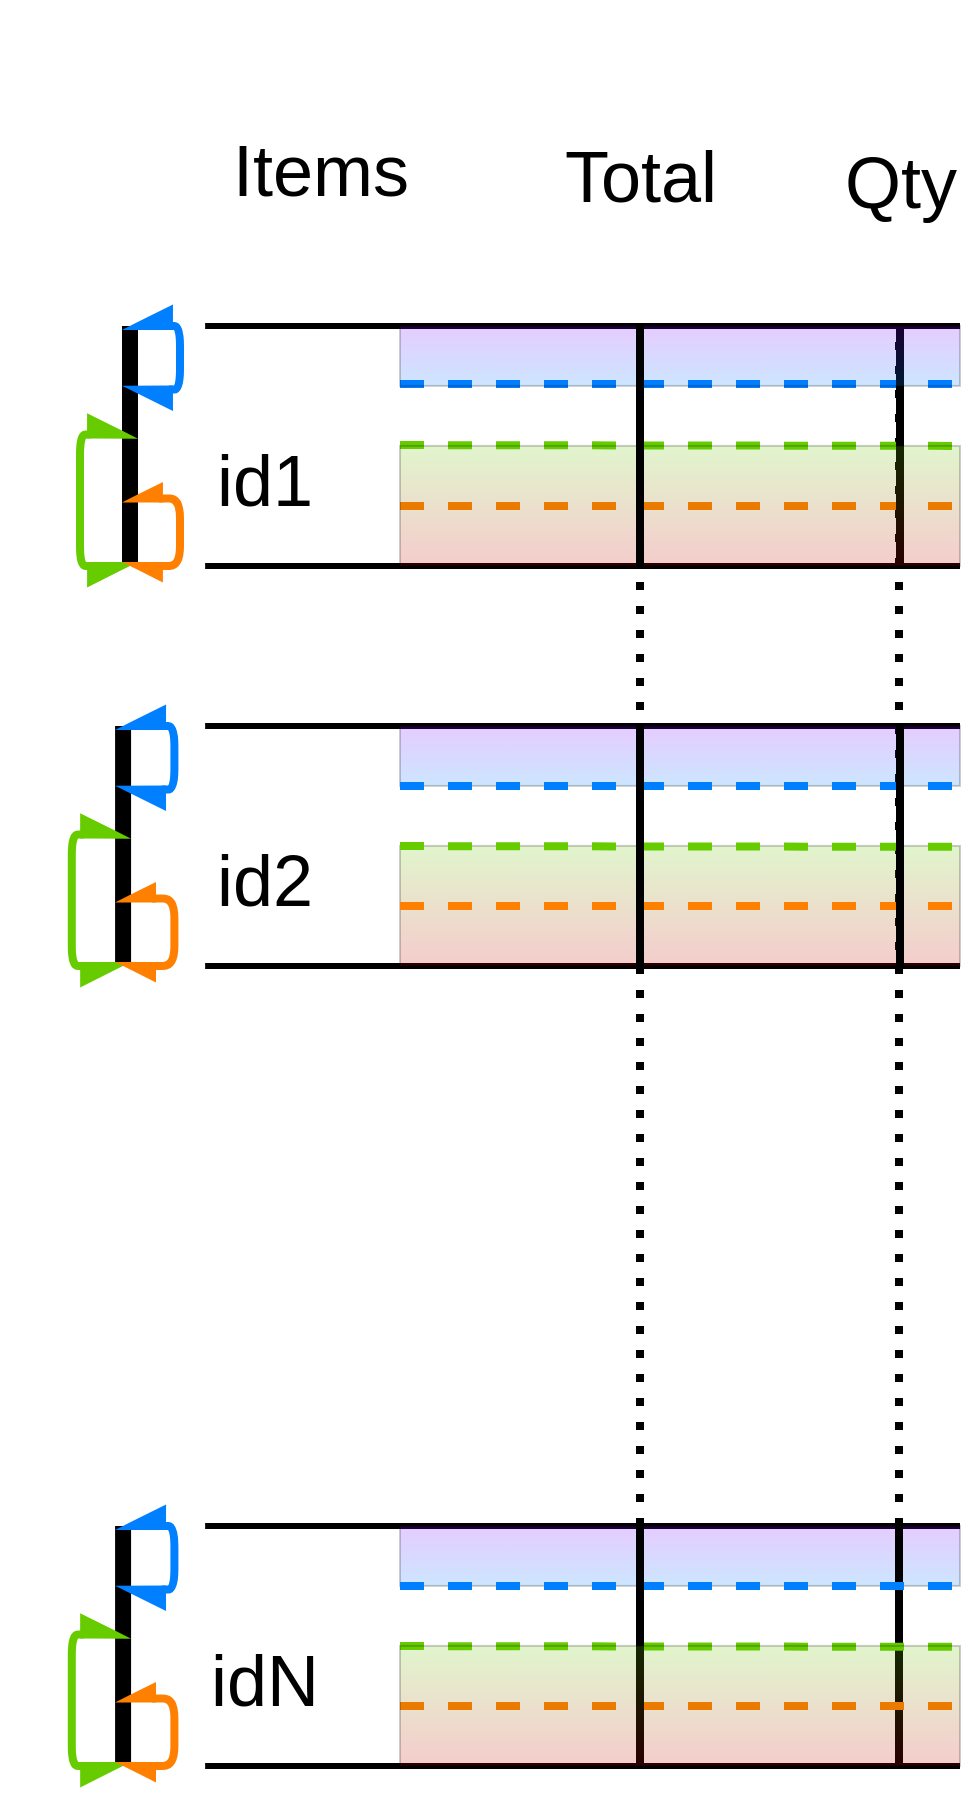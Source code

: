 <mxfile version="15.9.6" type="google"><diagram id="RdX3b0L1FULUd2-4z5eK" name="Page-1"><mxGraphModel dx="1422" dy="644" grid="1" gridSize="10" guides="1" tooltips="1" connect="1" arrows="1" fold="1" page="1" pageScale="1" pageWidth="850" pageHeight="1100" math="0" shadow="0"><root><mxCell id="0"/><mxCell id="1" parent="0"/><mxCell id="88gqaHY23tCThqXOEvjJ-1" value="Items" style="shape=image;html=1;verticalAlign=top;verticalLabelPosition=bottom;labelBackgroundColor=#ffffff;imageAspect=0;aspect=fixed;image=https://cdn0.iconfinder.com/data/icons/containers/128/palet02.png;fontSize=36;" vertex="1" parent="1"><mxGeometry x="223.333" y="42.95" width="54.106" height="54.106" as="geometry"/></mxCell><mxCell id="88gqaHY23tCThqXOEvjJ-2" value="" style="endArrow=none;html=1;fontSize=36;strokeWidth=3;entryX=1;entryY=0;entryDx=0;entryDy=0;" edge="1" parent="1" target="88gqaHY23tCThqXOEvjJ-47"><mxGeometry width="50" height="50" relative="1" as="geometry"><mxPoint x="192.564" y="202.95" as="sourcePoint"/><mxPoint x="170.0" y="42.95" as="targetPoint"/></mxGeometry></mxCell><mxCell id="88gqaHY23tCThqXOEvjJ-3" value="" style="endArrow=none;html=1;fontSize=36;strokeWidth=3;entryX=1;entryY=1;entryDx=0;entryDy=0;" edge="1" parent="1" target="88gqaHY23tCThqXOEvjJ-46"><mxGeometry width="50" height="50" relative="1" as="geometry"><mxPoint x="192.564" y="322.95" as="sourcePoint"/><mxPoint x="170.0" y="162.95" as="targetPoint"/></mxGeometry></mxCell><mxCell id="88gqaHY23tCThqXOEvjJ-4" value="" style="group" vertex="1" connectable="0" parent="1"><mxGeometry x="90" y="202.95" width="102.564" height="120" as="geometry"/></mxCell><mxCell id="88gqaHY23tCThqXOEvjJ-5" value="" style="group" vertex="1" connectable="0" parent="88gqaHY23tCThqXOEvjJ-4"><mxGeometry width="102.564" height="120" as="geometry"/></mxCell><mxCell id="88gqaHY23tCThqXOEvjJ-6" value="" style="group" vertex="1" connectable="0" parent="88gqaHY23tCThqXOEvjJ-5"><mxGeometry width="102.564" height="120" as="geometry"/></mxCell><mxCell id="88gqaHY23tCThqXOEvjJ-7" value="" style="group" vertex="1" connectable="0" parent="88gqaHY23tCThqXOEvjJ-6"><mxGeometry x="40" width="50" height="120" as="geometry"/></mxCell><mxCell id="88gqaHY23tCThqXOEvjJ-8" value="" style="endArrow=none;html=1;strokeWidth=8;" edge="1" parent="88gqaHY23tCThqXOEvjJ-7"><mxGeometry width="50" height="50" relative="1" as="geometry"><mxPoint x="25.0" y="120" as="sourcePoint"/><mxPoint x="25.0" as="targetPoint"/></mxGeometry></mxCell><mxCell id="88gqaHY23tCThqXOEvjJ-9" value="" style="endArrow=async;html=1;strokeColor=#007FFF;strokeWidth=4;startArrow=async;startFill=1;endFill=1;edgeStyle=orthogonalEdgeStyle;exitX=0.5;exitY=1;exitDx=0;exitDy=0;sourcePerimeterSpacing=0;startSize=11;endSize=11;" edge="1" parent="88gqaHY23tCThqXOEvjJ-7"><mxGeometry width="50" height="50" relative="1" as="geometry"><mxPoint x="25.0" as="sourcePoint"/><mxPoint x="25.0" y="31.875" as="targetPoint"/><Array as="points"><mxPoint x="50"/></Array></mxGeometry></mxCell><mxCell id="88gqaHY23tCThqXOEvjJ-10" value="" style="endArrow=async;html=1;strokeColor=#66CC00;strokeWidth=4;fontSize=45;fontColor=#0066CC;edgeStyle=orthogonalEdgeStyle;startArrow=async;startFill=1;endFill=1;endSize=11;startSize=11;" edge="1" parent="88gqaHY23tCThqXOEvjJ-7"><mxGeometry width="50" height="50" relative="1" as="geometry"><mxPoint x="25.0" y="120" as="sourcePoint"/><mxPoint x="25.0" y="54.375" as="targetPoint"/><Array as="points"><mxPoint y="120"/><mxPoint y="54.375"/></Array></mxGeometry></mxCell><mxCell id="88gqaHY23tCThqXOEvjJ-11" value="" style="endArrow=async;html=1;strokeColor=#FF8000;strokeWidth=4;fontSize=45;fontColor=#4D9900;edgeStyle=orthogonalEdgeStyle;startArrow=async;startFill=1;endFill=1;" edge="1" parent="88gqaHY23tCThqXOEvjJ-7"><mxGeometry width="50" height="50" relative="1" as="geometry"><mxPoint x="25.0" y="86.25" as="sourcePoint"/><mxPoint x="25.0" y="120" as="targetPoint"/><Array as="points"><mxPoint x="25.0" y="86.25"/><mxPoint x="50" y="86.25"/><mxPoint x="50" y="120"/></Array></mxGeometry></mxCell><mxCell id="88gqaHY23tCThqXOEvjJ-12" value="" style="group" vertex="1" connectable="0" parent="1"><mxGeometry x="110.513" y="402.95" width="82.051" height="120" as="geometry"/></mxCell><mxCell id="88gqaHY23tCThqXOEvjJ-13" value="" style="group" vertex="1" connectable="0" parent="88gqaHY23tCThqXOEvjJ-12"><mxGeometry width="82.051" height="120" as="geometry"/></mxCell><mxCell id="88gqaHY23tCThqXOEvjJ-14" value="" style="group" vertex="1" connectable="0" parent="88gqaHY23tCThqXOEvjJ-13"><mxGeometry width="82.051" height="120" as="geometry"/></mxCell><mxCell id="88gqaHY23tCThqXOEvjJ-15" value="" style="group" vertex="1" connectable="0" parent="88gqaHY23tCThqXOEvjJ-14"><mxGeometry width="82.051" height="120" as="geometry"/></mxCell><mxCell id="88gqaHY23tCThqXOEvjJ-16" value="" style="endArrow=none;html=1;strokeWidth=8;" edge="1" parent="88gqaHY23tCThqXOEvjJ-15"><mxGeometry width="50" height="50" relative="1" as="geometry"><mxPoint x="41.026" y="120" as="sourcePoint"/><mxPoint x="41.026" as="targetPoint"/></mxGeometry></mxCell><mxCell id="88gqaHY23tCThqXOEvjJ-17" value="" style="endArrow=async;html=1;strokeColor=#007FFF;strokeWidth=4;startArrow=async;startFill=1;endFill=1;edgeStyle=orthogonalEdgeStyle;exitX=0.5;exitY=1;exitDx=0;exitDy=0;sourcePerimeterSpacing=0;startSize=11;endSize=11;" edge="1" parent="88gqaHY23tCThqXOEvjJ-15"><mxGeometry width="50" height="50" relative="1" as="geometry"><mxPoint x="41.026" as="sourcePoint"/><mxPoint x="41.026" y="31.875" as="targetPoint"/><Array as="points"><mxPoint x="66.667"/></Array></mxGeometry></mxCell><mxCell id="88gqaHY23tCThqXOEvjJ-18" value="" style="endArrow=async;html=1;strokeColor=#66CC00;strokeWidth=4;fontSize=45;fontColor=#0066CC;edgeStyle=orthogonalEdgeStyle;startArrow=async;startFill=1;endFill=1;endSize=11;startSize=11;" edge="1" parent="88gqaHY23tCThqXOEvjJ-15"><mxGeometry width="50" height="50" relative="1" as="geometry"><mxPoint x="41.026" y="120" as="sourcePoint"/><mxPoint x="41.026" y="54.375" as="targetPoint"/><Array as="points"><mxPoint x="15.385" y="120"/><mxPoint x="15.385" y="54.375"/></Array></mxGeometry></mxCell><mxCell id="88gqaHY23tCThqXOEvjJ-19" value="" style="endArrow=async;html=1;strokeColor=#FF8000;strokeWidth=4;fontSize=45;fontColor=#4D9900;edgeStyle=orthogonalEdgeStyle;startArrow=async;startFill=1;endFill=1;" edge="1" parent="88gqaHY23tCThqXOEvjJ-15"><mxGeometry width="50" height="50" relative="1" as="geometry"><mxPoint x="41.026" y="86.25" as="sourcePoint"/><mxPoint x="41.026" y="120" as="targetPoint"/><Array as="points"><mxPoint x="41.026" y="86.25"/><mxPoint x="66.667" y="86.25"/><mxPoint x="66.667" y="120"/></Array></mxGeometry></mxCell><mxCell id="88gqaHY23tCThqXOEvjJ-20" value="" style="endArrow=none;html=1;fontSize=36;strokeWidth=3;entryX=1;entryY=0;entryDx=0;entryDy=0;" edge="1" parent="1" target="88gqaHY23tCThqXOEvjJ-48"><mxGeometry width="50" height="50" relative="1" as="geometry"><mxPoint x="192.564" y="402.95" as="sourcePoint"/><mxPoint x="170.0" y="242.95" as="targetPoint"/></mxGeometry></mxCell><mxCell id="88gqaHY23tCThqXOEvjJ-21" value="" style="endArrow=none;html=1;fontSize=36;strokeWidth=3;entryX=1;entryY=1;entryDx=0;entryDy=0;" edge="1" parent="1" target="88gqaHY23tCThqXOEvjJ-45"><mxGeometry width="50" height="50" relative="1" as="geometry"><mxPoint x="192.564" y="522.95" as="sourcePoint"/><mxPoint x="170.0" y="362.95" as="targetPoint"/></mxGeometry></mxCell><mxCell id="88gqaHY23tCThqXOEvjJ-22" value="" style="group" vertex="1" connectable="0" parent="1"><mxGeometry x="110.513" y="802.95" width="82.051" height="120" as="geometry"/></mxCell><mxCell id="88gqaHY23tCThqXOEvjJ-23" value="" style="group" vertex="1" connectable="0" parent="88gqaHY23tCThqXOEvjJ-22"><mxGeometry width="82.051" height="120" as="geometry"/></mxCell><mxCell id="88gqaHY23tCThqXOEvjJ-24" value="" style="group" vertex="1" connectable="0" parent="88gqaHY23tCThqXOEvjJ-23"><mxGeometry width="82.051" height="120" as="geometry"/></mxCell><mxCell id="88gqaHY23tCThqXOEvjJ-25" value="" style="group" vertex="1" connectable="0" parent="88gqaHY23tCThqXOEvjJ-24"><mxGeometry width="82.051" height="120" as="geometry"/></mxCell><mxCell id="88gqaHY23tCThqXOEvjJ-26" value="" style="endArrow=none;html=1;strokeWidth=8;" edge="1" parent="88gqaHY23tCThqXOEvjJ-25"><mxGeometry width="50" height="50" relative="1" as="geometry"><mxPoint x="41.026" y="120" as="sourcePoint"/><mxPoint x="41.026" as="targetPoint"/></mxGeometry></mxCell><mxCell id="88gqaHY23tCThqXOEvjJ-27" value="" style="endArrow=async;html=1;strokeColor=#007FFF;strokeWidth=4;startArrow=async;startFill=1;endFill=1;edgeStyle=orthogonalEdgeStyle;exitX=0.5;exitY=1;exitDx=0;exitDy=0;sourcePerimeterSpacing=0;startSize=11;endSize=11;" edge="1" parent="88gqaHY23tCThqXOEvjJ-25"><mxGeometry width="50" height="50" relative="1" as="geometry"><mxPoint x="41.026" as="sourcePoint"/><mxPoint x="41.026" y="31.875" as="targetPoint"/><Array as="points"><mxPoint x="66.667"/></Array></mxGeometry></mxCell><mxCell id="88gqaHY23tCThqXOEvjJ-28" value="" style="endArrow=async;html=1;strokeColor=#66CC00;strokeWidth=4;fontSize=45;fontColor=#0066CC;edgeStyle=orthogonalEdgeStyle;startArrow=async;startFill=1;endFill=1;endSize=11;startSize=11;" edge="1" parent="88gqaHY23tCThqXOEvjJ-25"><mxGeometry width="50" height="50" relative="1" as="geometry"><mxPoint x="41.026" y="120" as="sourcePoint"/><mxPoint x="41.026" y="54.375" as="targetPoint"/><Array as="points"><mxPoint x="15.385" y="120"/><mxPoint x="15.385" y="54.375"/></Array></mxGeometry></mxCell><mxCell id="88gqaHY23tCThqXOEvjJ-29" value="" style="endArrow=async;html=1;strokeColor=#FF8000;strokeWidth=4;fontSize=45;fontColor=#4D9900;edgeStyle=orthogonalEdgeStyle;startArrow=async;startFill=1;endFill=1;" edge="1" parent="88gqaHY23tCThqXOEvjJ-25"><mxGeometry width="50" height="50" relative="1" as="geometry"><mxPoint x="41.026" y="86.25" as="sourcePoint"/><mxPoint x="41.026" y="120" as="targetPoint"/><Array as="points"><mxPoint x="41.026" y="86.25"/><mxPoint x="66.667" y="86.25"/><mxPoint x="66.667" y="120"/></Array></mxGeometry></mxCell><mxCell id="88gqaHY23tCThqXOEvjJ-30" value="" style="endArrow=none;html=1;fontSize=36;strokeWidth=3;entryX=1;entryY=0;entryDx=0;entryDy=0;" edge="1" parent="1" target="88gqaHY23tCThqXOEvjJ-33"><mxGeometry width="50" height="50" relative="1" as="geometry"><mxPoint x="192.564" y="802.95" as="sourcePoint"/><mxPoint x="149.487" y="-117.05" as="targetPoint"/></mxGeometry></mxCell><mxCell id="88gqaHY23tCThqXOEvjJ-31" value="" style="endArrow=none;html=1;fontSize=36;strokeWidth=3;entryX=1;entryY=1;entryDx=0;entryDy=0;" edge="1" parent="1" target="88gqaHY23tCThqXOEvjJ-62"><mxGeometry width="50" height="50" relative="1" as="geometry"><mxPoint x="192.564" y="922.95" as="sourcePoint"/><mxPoint x="149.487" y="2.95" as="targetPoint"/></mxGeometry></mxCell><mxCell id="88gqaHY23tCThqXOEvjJ-32" value="idN" style="shape=image;html=1;verticalAlign=top;verticalLabelPosition=bottom;labelBackgroundColor=#ffffff;imageAspect=0;aspect=fixed;image=https://cdn4.iconfinder.com/data/icons/e-commerce-and-shopping-3/500/gift-present-128.png;fontSize=36;" vertex="1" parent="1"><mxGeometry x="202.821" y="812.95" width="38.647" height="38.647" as="geometry"/></mxCell><mxCell id="88gqaHY23tCThqXOEvjJ-33" value="" style="rounded=0;whiteSpace=wrap;html=1;shadow=0;glass=0;comic=0;gradientColor=#007FFF;fontSize=29;background-image: linear-gradient(45deg, #000 25%, transparent 25%, transparent 50%, #000 50%, #000 75%, transparent 75%, #fff);fillColor=#7F00FF;opacity=20;" vertex="1" parent="1"><mxGeometry x="290" y="802.95" width="280" height="30" as="geometry"/></mxCell><mxCell id="88gqaHY23tCThqXOEvjJ-34" value="id1" style="shape=image;html=1;verticalAlign=top;verticalLabelPosition=bottom;labelBackgroundColor=#ffffff;imageAspect=0;aspect=fixed;image=https://cdn4.iconfinder.com/data/icons/e-commerce-and-shopping-3/500/gift-present-128.png;fontSize=36;" vertex="1" parent="1"><mxGeometry x="202.821" y="212.95" width="38.647" height="38.647" as="geometry"/></mxCell><mxCell id="88gqaHY23tCThqXOEvjJ-35" value="id2" style="shape=image;html=1;verticalAlign=top;verticalLabelPosition=bottom;labelBackgroundColor=#ffffff;imageAspect=0;aspect=fixed;image=https://cdn4.iconfinder.com/data/icons/e-commerce-and-shopping-3/500/gift-present-128.png;fontSize=36;" vertex="1" parent="1"><mxGeometry x="202.821" y="412.95" width="38.647" height="38.647" as="geometry"/></mxCell><mxCell id="88gqaHY23tCThqXOEvjJ-36" value="Total" style="shape=image;html=1;verticalAlign=top;verticalLabelPosition=bottom;labelBackgroundColor=#ffffff;imageAspect=0;aspect=fixed;image=https://cdn0.iconfinder.com/data/icons/small-n-flat/24/678131-money-128.png;fontSize=36;" vertex="1" parent="1"><mxGeometry x="380" y="40.0" width="60" height="60" as="geometry"/></mxCell><mxCell id="88gqaHY23tCThqXOEvjJ-37" value="Qty" style="shape=image;html=1;verticalAlign=top;verticalLabelPosition=bottom;labelBackgroundColor=#ffffff;imageAspect=0;aspect=fixed;image=https://cdn4.iconfinder.com/data/icons/PLASTICXP/accounting/png/128/weight.png;fontSize=36;" vertex="1" parent="1"><mxGeometry x="510" y="42.95" width="60" height="60" as="geometry"/></mxCell><mxCell id="88gqaHY23tCThqXOEvjJ-38" value="" style="endArrow=none;dashed=1;html=1;dashPattern=1 2;strokeColor=#000000;strokeWidth=4;fontSize=36;" edge="1" parent="1"><mxGeometry width="50" height="50" relative="1" as="geometry"><mxPoint x="539.5" y="922.95" as="sourcePoint"/><mxPoint x="539.5" y="202.95" as="targetPoint"/></mxGeometry></mxCell><mxCell id="88gqaHY23tCThqXOEvjJ-39" value="" style="group" vertex="1" connectable="0" parent="1"><mxGeometry x="290" y="231.95" width="280" height="61" as="geometry"/></mxCell><mxCell id="88gqaHY23tCThqXOEvjJ-40" value="" style="endArrow=none;dashed=1;html=1;strokeWidth=4;fontSize=36;strokeColor=#007FFF;" edge="1" parent="88gqaHY23tCThqXOEvjJ-39"><mxGeometry width="50" height="50" relative="1" as="geometry"><mxPoint as="sourcePoint"/><mxPoint x="280" as="targetPoint"/></mxGeometry></mxCell><mxCell id="88gqaHY23tCThqXOEvjJ-41" value="" style="endArrow=none;dashed=1;html=1;strokeWidth=4;fontSize=36;strokeColor=#66CC00;" edge="1" parent="88gqaHY23tCThqXOEvjJ-39"><mxGeometry width="50" height="50" relative="1" as="geometry"><mxPoint y="30.58" as="sourcePoint"/><mxPoint x="280" y="31" as="targetPoint"/></mxGeometry></mxCell><mxCell id="88gqaHY23tCThqXOEvjJ-42" value="" style="endArrow=none;dashed=1;html=1;strokeWidth=4;fontSize=36;strokeColor=#FF8000;" edge="1" parent="88gqaHY23tCThqXOEvjJ-39"><mxGeometry width="50" height="50" relative="1" as="geometry"><mxPoint y="61" as="sourcePoint"/><mxPoint x="280" y="61" as="targetPoint"/></mxGeometry></mxCell><mxCell id="88gqaHY23tCThqXOEvjJ-43" value="" style="endArrow=none;html=1;strokeColor=#000000;strokeWidth=4;fontSize=36;" edge="1" parent="88gqaHY23tCThqXOEvjJ-39"><mxGeometry width="50" height="50" relative="1" as="geometry"><mxPoint x="250" y="90.5" as="sourcePoint"/><mxPoint x="250" y="-29.5" as="targetPoint"/></mxGeometry></mxCell><mxCell id="88gqaHY23tCThqXOEvjJ-44" value="" style="endArrow=none;html=1;strokeColor=#000000;strokeWidth=4;fontSize=36;" edge="1" parent="1"><mxGeometry width="50" height="50" relative="1" as="geometry"><mxPoint x="539.5" y="922.95" as="sourcePoint"/><mxPoint x="539.5" y="802.95" as="targetPoint"/></mxGeometry></mxCell><mxCell id="88gqaHY23tCThqXOEvjJ-45" value="" style="rounded=0;whiteSpace=wrap;html=1;shadow=0;glass=0;comic=0;gradientColor=#CC0000;fontSize=29;background-image: linear-gradient(45deg, #000 25%, transparent 25%, transparent 50%, #000 50%, #000 75%, transparent 75%, #fff);fillColor=#66CC00;opacity=20;" vertex="1" parent="1"><mxGeometry x="290" y="462.95" width="280" height="60" as="geometry"/></mxCell><mxCell id="88gqaHY23tCThqXOEvjJ-46" value="" style="rounded=0;whiteSpace=wrap;html=1;shadow=0;glass=0;comic=0;gradientColor=#CC0000;fontSize=29;background-image: linear-gradient(45deg, #000 25%, transparent 25%, transparent 50%, #000 50%, #000 75%, transparent 75%, #fff);fillColor=#66CC00;opacity=20;" vertex="1" parent="1"><mxGeometry x="290" y="262.95" width="280" height="60" as="geometry"/></mxCell><mxCell id="88gqaHY23tCThqXOEvjJ-47" value="" style="rounded=0;whiteSpace=wrap;html=1;shadow=0;glass=0;comic=0;gradientColor=#007FFF;fontSize=29;background-image: linear-gradient(45deg, #000 25%, transparent 25%, transparent 50%, #000 50%, #000 75%, transparent 75%, #fff);fillColor=#7F00FF;opacity=20;" vertex="1" parent="1"><mxGeometry x="290" y="202.95" width="280" height="30" as="geometry"/></mxCell><mxCell id="88gqaHY23tCThqXOEvjJ-48" value="" style="rounded=0;whiteSpace=wrap;html=1;shadow=0;glass=0;comic=0;gradientColor=#007FFF;fontSize=29;background-image: linear-gradient(45deg, #000 25%, transparent 25%, transparent 50%, #000 50%, #000 75%, transparent 75%, #fff);fillColor=#7F00FF;opacity=20;" vertex="1" parent="1"><mxGeometry x="290" y="402.95" width="280" height="30" as="geometry"/></mxCell><mxCell id="88gqaHY23tCThqXOEvjJ-49" value="" style="endArrow=none;dashed=1;html=1;dashPattern=1 2;strokeColor=#000000;strokeWidth=4;fontSize=36;" edge="1" parent="1"><mxGeometry width="50" height="50" relative="1" as="geometry"><mxPoint x="410" y="922.95" as="sourcePoint"/><mxPoint x="410" y="202.95" as="targetPoint"/></mxGeometry></mxCell><mxCell id="88gqaHY23tCThqXOEvjJ-50" value="" style="group" vertex="1" connectable="0" parent="1"><mxGeometry x="290" y="432.95" width="280" height="60" as="geometry"/></mxCell><mxCell id="88gqaHY23tCThqXOEvjJ-51" value="" style="endArrow=none;dashed=1;html=1;strokeWidth=4;fontSize=36;strokeColor=#007FFF;" edge="1" parent="88gqaHY23tCThqXOEvjJ-50"><mxGeometry width="50" height="50" relative="1" as="geometry"><mxPoint as="sourcePoint"/><mxPoint x="280" as="targetPoint"/></mxGeometry></mxCell><mxCell id="88gqaHY23tCThqXOEvjJ-52" value="" style="endArrow=none;dashed=1;html=1;strokeWidth=4;fontSize=36;strokeColor=#66CC00;" edge="1" parent="88gqaHY23tCThqXOEvjJ-50"><mxGeometry width="50" height="50" relative="1" as="geometry"><mxPoint y="30.079" as="sourcePoint"/><mxPoint x="280" y="30.492" as="targetPoint"/></mxGeometry></mxCell><mxCell id="88gqaHY23tCThqXOEvjJ-53" value="" style="endArrow=none;dashed=1;html=1;strokeWidth=4;fontSize=36;strokeColor=#FF8000;" edge="1" parent="88gqaHY23tCThqXOEvjJ-50"><mxGeometry width="50" height="50" relative="1" as="geometry"><mxPoint y="60.0" as="sourcePoint"/><mxPoint x="280" y="60.0" as="targetPoint"/></mxGeometry></mxCell><mxCell id="88gqaHY23tCThqXOEvjJ-54" value="" style="endArrow=none;html=1;strokeColor=#000000;strokeWidth=4;fontSize=36;" edge="1" parent="88gqaHY23tCThqXOEvjJ-50"><mxGeometry width="50" height="50" relative="1" as="geometry"><mxPoint x="250" y="90" as="sourcePoint"/><mxPoint x="250" y="-30" as="targetPoint"/></mxGeometry></mxCell><mxCell id="88gqaHY23tCThqXOEvjJ-55" value="" style="group" vertex="1" connectable="0" parent="1"><mxGeometry x="290" y="832.95" width="280" height="60" as="geometry"/></mxCell><mxCell id="88gqaHY23tCThqXOEvjJ-56" value="" style="endArrow=none;dashed=1;html=1;strokeWidth=4;fontSize=36;strokeColor=#007FFF;" edge="1" parent="88gqaHY23tCThqXOEvjJ-55"><mxGeometry width="50" height="50" relative="1" as="geometry"><mxPoint as="sourcePoint"/><mxPoint x="280" as="targetPoint"/></mxGeometry></mxCell><mxCell id="88gqaHY23tCThqXOEvjJ-57" value="" style="endArrow=none;dashed=1;html=1;strokeWidth=4;fontSize=36;strokeColor=#66CC00;" edge="1" parent="88gqaHY23tCThqXOEvjJ-55"><mxGeometry width="50" height="50" relative="1" as="geometry"><mxPoint y="30.079" as="sourcePoint"/><mxPoint x="280" y="30.492" as="targetPoint"/></mxGeometry></mxCell><mxCell id="88gqaHY23tCThqXOEvjJ-58" value="" style="endArrow=none;dashed=1;html=1;strokeWidth=4;fontSize=36;strokeColor=#FF8000;" edge="1" parent="88gqaHY23tCThqXOEvjJ-55"><mxGeometry width="50" height="50" relative="1" as="geometry"><mxPoint y="60.0" as="sourcePoint"/><mxPoint x="280" y="60.0" as="targetPoint"/></mxGeometry></mxCell><mxCell id="88gqaHY23tCThqXOEvjJ-59" value="" style="endArrow=none;html=1;strokeColor=#000000;strokeWidth=4;fontSize=36;" edge="1" parent="1"><mxGeometry width="50" height="50" relative="1" as="geometry"><mxPoint x="410" y="322.95" as="sourcePoint"/><mxPoint x="410" y="202.95" as="targetPoint"/></mxGeometry></mxCell><mxCell id="88gqaHY23tCThqXOEvjJ-60" value="" style="endArrow=none;html=1;strokeColor=#000000;strokeWidth=4;fontSize=36;" edge="1" parent="1"><mxGeometry width="50" height="50" relative="1" as="geometry"><mxPoint x="410" y="522.95" as="sourcePoint"/><mxPoint x="410" y="402.95" as="targetPoint"/></mxGeometry></mxCell><mxCell id="88gqaHY23tCThqXOEvjJ-61" value="" style="endArrow=none;html=1;strokeColor=#000000;strokeWidth=4;fontSize=36;" edge="1" parent="1"><mxGeometry width="50" height="50" relative="1" as="geometry"><mxPoint x="410" y="922.95" as="sourcePoint"/><mxPoint x="410" y="802.95" as="targetPoint"/></mxGeometry></mxCell><mxCell id="88gqaHY23tCThqXOEvjJ-62" value="" style="rounded=0;whiteSpace=wrap;html=1;shadow=0;glass=0;comic=0;gradientColor=#CC0000;fontSize=29;background-image: linear-gradient(45deg, #000 25%, transparent 25%, transparent 50%, #000 50%, #000 75%, transparent 75%, #fff);fillColor=#66CC00;opacity=20;" vertex="1" parent="1"><mxGeometry x="290" y="862.95" width="280" height="60" as="geometry"/></mxCell></root></mxGraphModel></diagram></mxfile>